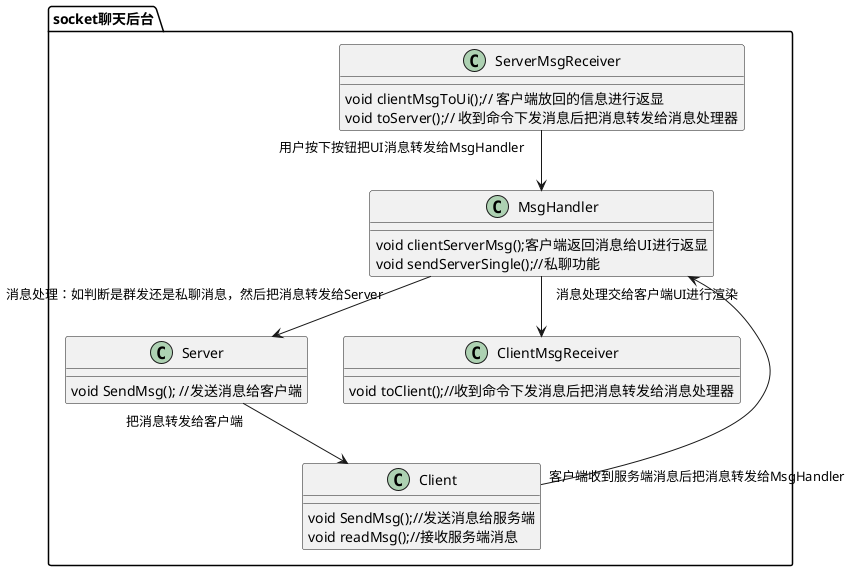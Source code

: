 @startuml

package socket聊天后台{

    class ServerMsgReceiver {
        void clientMsgToUi();// 客户端放回的信息进行返显
        void toServer();// 收到命令下发消息后把消息转发给消息处理器
    }

    class MsgHandler {
        void clientServerMsg();客户端返回消息给UI进行返显
        void sendServerSingle();//私聊功能
    }

    class Server {
        void SendMsg(); //发送消息给客户端
    }

    class Client {
        void SendMsg();//发送消息给服务端
        void readMsg();//接收服务端消息
    }

    class ClientMsgReceiver {
        void toClient();//收到命令下发消息后把消息转发给消息处理器
    }
    ServerMsgReceiver"用户按下按钮把UI消息转发给MsgHandler" --> MsgHandler
    MsgHandler“消息处理：如判断是群发还是私聊消息，然后把消息转发给Server” --> Server
    Server"把消息转发给客户端"--> Client
    Client"客户端收到服务端消息后把消息转发给MsgHandler"--> MsgHandler
    MsgHandler“消息处理交给客户端UI进行渲染”--> ClientMsgReceiver
}
@enduml